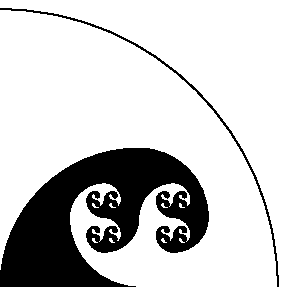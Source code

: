 % Tom Harke
%
% Todo:
%  - document the invariant the holds of the snakes

size := 100;

% 5 points are needed to frame (one iteration of) the curve
%       up
%        |
%   lp--cp--rp
%        |
%       dp
pair cp, rp, up, lp, dp;
cp := (0,0);
rp := (1,0);
up := rp rotated  90;
lp := rp rotated 180;
dp := rp rotated 270;

path snake, circle;
path snakes[];
circle    := dp{left}..{up}lp..{right}up..{down}rp..cycle;
snakes[0] := dp{left}..{up}lp..{down}cp..{up}rp..{left}up;

beginfig(1);
draw circle    scaled size;
draw snakes[0] scaled size;
endfig;

def wiggle(expr p) :=
   % about:
   %    Makes a more wiggly path by taking 2 copies of an existing path, connecting them, and a few extra arcs.
   % pre:
   %    p is a path for which the invariant holds
   % post:
   %    returns a path for which the invariant holds,
     dp{left}..{up}lp                      % arc in
   --(p rotated -90 shifted lp scaled 0.5) % copy 1
   --(p rotated -90 shifted rp scaled 0.5) % copy 2
   --rp{up}..{left}up                      % arc out
enddef;

def close(expr p) :=
   % pre:
   %    p is a path for which the invariant holds
   % post:
   %    returns a closed path
   p{right}..rp..cycle
enddef;

snakes[1] := wiggle(snakes[0]);
snakes[2] := wiggle(snakes[1]);
snakes[3] := wiggle(snakes[2]);
snakes[4] := wiggle(snakes[3]);
snakes[5] := wiggle(snakes[4]);
snakes[6] := wiggle(snakes[5]);

beginfig(0);
draw circle           scaled size withcolor black;
fill close(snakes[6]) scaled size withcolor black;
endfig;

end;
